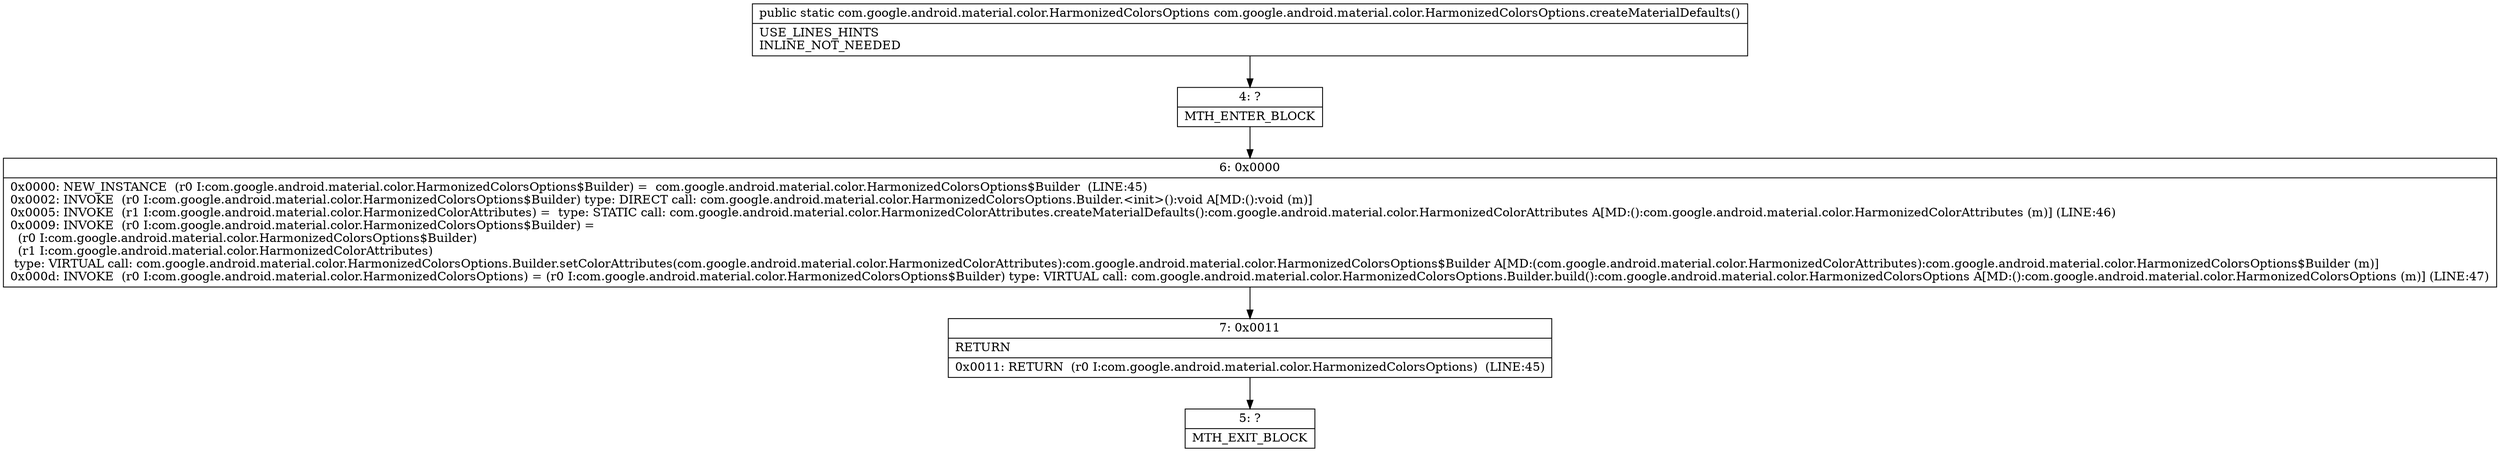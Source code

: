 digraph "CFG forcom.google.android.material.color.HarmonizedColorsOptions.createMaterialDefaults()Lcom\/google\/android\/material\/color\/HarmonizedColorsOptions;" {
Node_4 [shape=record,label="{4\:\ ?|MTH_ENTER_BLOCK\l}"];
Node_6 [shape=record,label="{6\:\ 0x0000|0x0000: NEW_INSTANCE  (r0 I:com.google.android.material.color.HarmonizedColorsOptions$Builder) =  com.google.android.material.color.HarmonizedColorsOptions$Builder  (LINE:45)\l0x0002: INVOKE  (r0 I:com.google.android.material.color.HarmonizedColorsOptions$Builder) type: DIRECT call: com.google.android.material.color.HarmonizedColorsOptions.Builder.\<init\>():void A[MD:():void (m)]\l0x0005: INVOKE  (r1 I:com.google.android.material.color.HarmonizedColorAttributes) =  type: STATIC call: com.google.android.material.color.HarmonizedColorAttributes.createMaterialDefaults():com.google.android.material.color.HarmonizedColorAttributes A[MD:():com.google.android.material.color.HarmonizedColorAttributes (m)] (LINE:46)\l0x0009: INVOKE  (r0 I:com.google.android.material.color.HarmonizedColorsOptions$Builder) = \l  (r0 I:com.google.android.material.color.HarmonizedColorsOptions$Builder)\l  (r1 I:com.google.android.material.color.HarmonizedColorAttributes)\l type: VIRTUAL call: com.google.android.material.color.HarmonizedColorsOptions.Builder.setColorAttributes(com.google.android.material.color.HarmonizedColorAttributes):com.google.android.material.color.HarmonizedColorsOptions$Builder A[MD:(com.google.android.material.color.HarmonizedColorAttributes):com.google.android.material.color.HarmonizedColorsOptions$Builder (m)]\l0x000d: INVOKE  (r0 I:com.google.android.material.color.HarmonizedColorsOptions) = (r0 I:com.google.android.material.color.HarmonizedColorsOptions$Builder) type: VIRTUAL call: com.google.android.material.color.HarmonizedColorsOptions.Builder.build():com.google.android.material.color.HarmonizedColorsOptions A[MD:():com.google.android.material.color.HarmonizedColorsOptions (m)] (LINE:47)\l}"];
Node_7 [shape=record,label="{7\:\ 0x0011|RETURN\l|0x0011: RETURN  (r0 I:com.google.android.material.color.HarmonizedColorsOptions)  (LINE:45)\l}"];
Node_5 [shape=record,label="{5\:\ ?|MTH_EXIT_BLOCK\l}"];
MethodNode[shape=record,label="{public static com.google.android.material.color.HarmonizedColorsOptions com.google.android.material.color.HarmonizedColorsOptions.createMaterialDefaults()  | USE_LINES_HINTS\lINLINE_NOT_NEEDED\l}"];
MethodNode -> Node_4;Node_4 -> Node_6;
Node_6 -> Node_7;
Node_7 -> Node_5;
}

